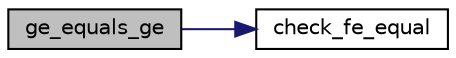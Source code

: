 digraph "ge_equals_ge"
{
  edge [fontname="Helvetica",fontsize="10",labelfontname="Helvetica",labelfontsize="10"];
  node [fontname="Helvetica",fontsize="10",shape=record];
  rankdir="LR";
  Node5 [label="ge_equals_ge",height=0.2,width=0.4,color="black", fillcolor="grey75", style="filled", fontcolor="black"];
  Node5 -> Node6 [color="midnightblue",fontsize="10",style="solid",fontname="Helvetica"];
  Node6 [label="check_fe_equal",height=0.2,width=0.4,color="black", fillcolor="white", style="filled",URL="$tests_8c.html#ae1b2621136618cbe4e02cd4b16629024"];
}
